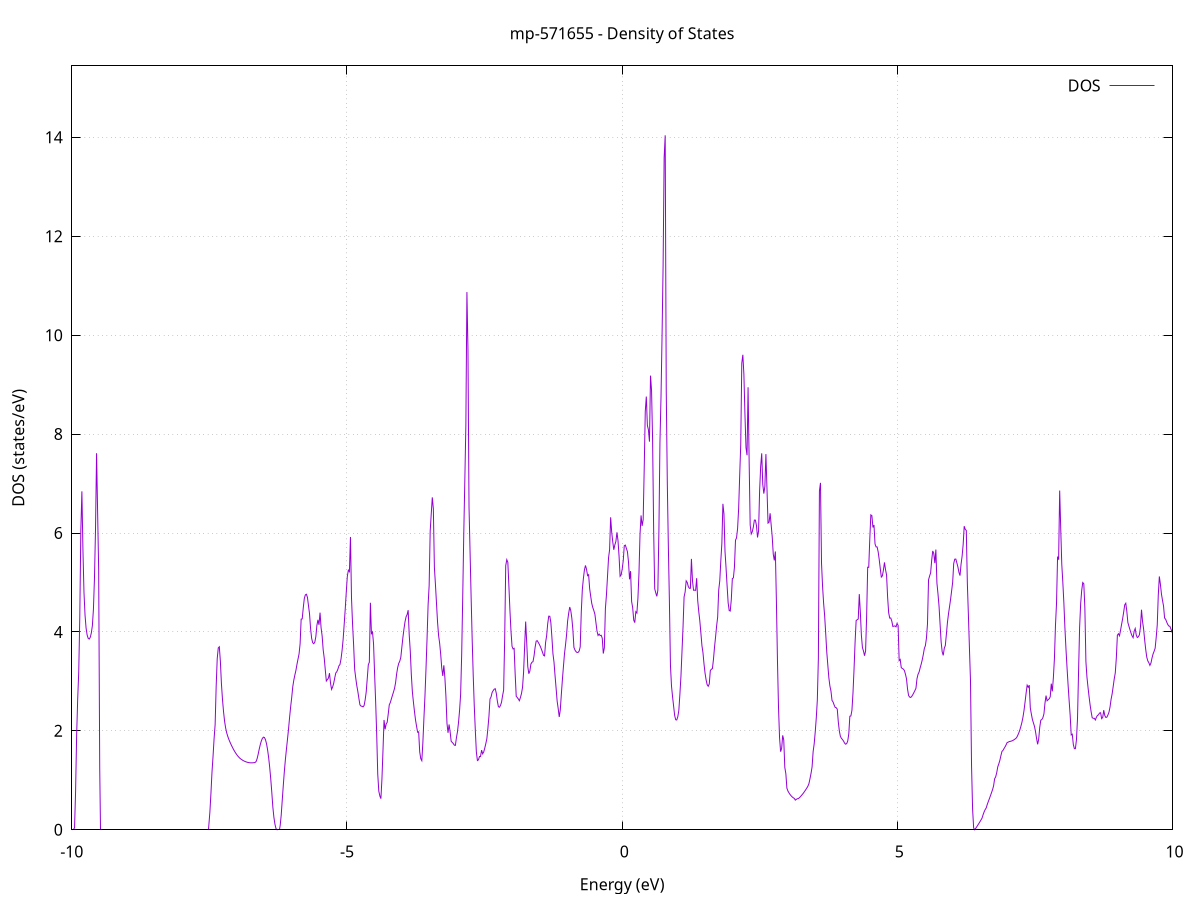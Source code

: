 set title 'mp-571655 - Density of States'
set xlabel 'Energy (eV)'
set ylabel 'DOS (states/eV)'
set grid
set xrange [-10:10]
set yrange [0:15.445]
set xzeroaxis lt -1
set terminal png size 800,600
set output 'mp-571655_dos_gnuplot.png'
plot '-' using 1:2 with lines title 'DOS'
-14.925500 0.000000
-14.906400 0.000000
-14.887300 0.000000
-14.868300 0.000000
-14.849200 0.000000
-14.830100 0.000000
-14.811100 0.000000
-14.792000 0.000000
-14.773000 0.000000
-14.753900 0.000000
-14.734800 0.000000
-14.715800 0.000000
-14.696700 0.000000
-14.677600 0.000000
-14.658600 0.000000
-14.639500 0.000000
-14.620400 0.000000
-14.601400 0.000000
-14.582300 0.000000
-14.563300 0.000000
-14.544200 0.000000
-14.525100 0.000000
-14.506100 0.000000
-14.487000 0.000000
-14.467900 0.000000
-14.448900 0.000000
-14.429800 0.000000
-14.410800 0.000000
-14.391700 0.000000
-14.372600 0.000000
-14.353600 0.000000
-14.334500 0.000000
-14.315400 0.000000
-14.296400 0.000000
-14.277300 0.000000
-14.258300 0.000000
-14.239200 0.000000
-14.220100 0.000000
-14.201100 0.000000
-14.182000 0.000000
-14.162900 0.000000
-14.143900 0.000000
-14.124800 0.000000
-14.105800 0.000000
-14.086700 0.000000
-14.067600 0.000000
-14.048600 0.000000
-14.029500 0.000000
-14.010400 0.000000
-13.991400 0.000000
-13.972300 0.000000
-13.953200 0.000000
-13.934200 0.000000
-13.915100 0.000000
-13.896100 0.000000
-13.877000 0.000000
-13.857900 0.000000
-13.838900 0.000000
-13.819800 0.000000
-13.800700 0.000000
-13.781700 0.000000
-13.762600 0.000000
-13.743600 0.000000
-13.724500 0.000000
-13.705400 0.000000
-13.686400 0.000000
-13.667300 0.000000
-13.648200 0.000000
-13.629200 0.000000
-13.610100 0.000000
-13.591100 0.000000
-13.572000 0.000000
-13.552900 0.000000
-13.533900 0.000000
-13.514800 0.000000
-13.495700 0.000000
-13.476700 0.000000
-13.457600 0.000000
-13.438600 0.000000
-13.419500 0.000000
-13.400400 0.000000
-13.381400 0.000000
-13.362300 0.000000
-13.343200 0.000000
-13.324200 0.000000
-13.305100 0.000000
-13.286000 0.000000
-13.267000 0.000000
-13.247900 0.000000
-13.228900 0.000000
-13.209800 0.000000
-13.190700 0.032200
-13.171700 2.361300
-13.152600 4.122900
-13.133500 6.116400
-13.114500 9.259800
-13.095400 17.766200
-13.076400 18.988000
-13.057300 19.574100
-13.038200 15.345800
-13.019200 7.773800
-13.000100 4.206300
-12.981000 0.000000
-12.962000 0.000000
-12.942900 0.000000
-12.923900 0.000000
-12.904800 0.000000
-12.885700 0.000000
-12.866700 0.000000
-12.847600 0.000000
-12.828500 0.000000
-12.809500 0.000000
-12.790400 0.000000
-12.771300 0.000000
-12.752300 0.000000
-12.733200 0.000000
-12.714200 0.000000
-12.695100 0.000000
-12.676000 0.000000
-12.657000 0.000000
-12.637900 0.000000
-12.618800 0.000000
-12.599800 0.000000
-12.580700 0.000000
-12.561700 0.000000
-12.542600 0.000000
-12.523500 0.000000
-12.504500 0.000000
-12.485400 0.000000
-12.466300 0.000000
-12.447300 0.000000
-12.428200 0.000000
-12.409200 0.000000
-12.390100 0.000000
-12.371000 0.000000
-12.352000 0.000000
-12.332900 0.000000
-12.313800 0.000000
-12.294800 0.000000
-12.275700 0.000000
-12.256700 0.000000
-12.237600 0.000000
-12.218500 0.000000
-12.199500 0.000000
-12.180400 0.000000
-12.161300 0.000000
-12.142300 0.000000
-12.123200 0.000000
-12.104100 0.000000
-12.085100 0.000000
-12.066000 0.000000
-12.047000 0.000000
-12.027900 0.000000
-12.008800 0.000000
-11.989800 0.000000
-11.970700 0.000000
-11.951600 0.000000
-11.932600 0.000000
-11.913500 0.000000
-11.894500 0.000000
-11.875400 0.000000
-11.856300 0.000000
-11.837300 0.000000
-11.818200 0.000000
-11.799100 0.000000
-11.780100 0.000000
-11.761000 0.000000
-11.742000 0.000000
-11.722900 0.000000
-11.703800 0.000000
-11.684800 0.000000
-11.665700 0.000000
-11.646600 0.000000
-11.627600 0.000000
-11.608500 0.000000
-11.589500 0.000000
-11.570400 0.000000
-11.551300 0.000000
-11.532300 0.000000
-11.513200 0.000000
-11.494100 0.000000
-11.475100 0.000000
-11.456000 0.000000
-11.436900 0.000000
-11.417900 0.000000
-11.398800 0.000000
-11.379800 0.000000
-11.360700 0.000000
-11.341600 0.000000
-11.322600 0.000000
-11.303500 0.000000
-11.284400 0.000000
-11.265400 0.000000
-11.246300 0.000000
-11.227300 0.000000
-11.208200 0.000000
-11.189100 0.000000
-11.170100 0.000000
-11.151000 0.000000
-11.131900 0.000000
-11.112900 0.000000
-11.093800 0.000000
-11.074800 10.331800
-11.055700 12.440000
-11.036600 15.597600
-11.017600 10.777300
-10.998500 10.005900
-10.979400 11.161900
-10.960400 12.027300
-10.941300 6.788300
-10.922300 4.799100
-10.903200 3.605800
-10.884100 2.681900
-10.865100 2.040500
-10.846000 1.706400
-10.826900 1.042300
-10.807900 0.666400
-10.788800 0.049300
-10.769700 0.000000
-10.750700 0.000000
-10.731600 0.000000
-10.712600 0.000000
-10.693500 0.000000
-10.674400 0.000000
-10.655400 0.000000
-10.636300 0.000000
-10.617200 0.000000
-10.598200 0.000000
-10.579100 0.000000
-10.560100 0.000000
-10.541000 0.000000
-10.521900 0.000000
-10.502900 0.000000
-10.483800 0.000000
-10.464700 0.000000
-10.445700 0.000000
-10.426600 0.000000
-10.407600 0.000000
-10.388500 0.000000
-10.369400 0.000000
-10.350400 0.000000
-10.331300 0.000000
-10.312200 0.000000
-10.293200 0.000000
-10.274100 0.000000
-10.255100 0.000000
-10.236000 0.000000
-10.216900 0.000000
-10.197900 0.000000
-10.178800 0.000000
-10.159700 0.000000
-10.140700 0.000000
-10.121600 0.000000
-10.102500 0.000000
-10.083500 0.000000
-10.064400 0.000000
-10.045400 0.000000
-10.026300 0.000000
-10.007200 0.000000
-9.988200 0.000000
-9.969100 0.000000
-9.950000 0.040800
-9.931000 0.775200
-9.911900 1.917800
-9.892900 2.640200
-9.873800 3.194700
-9.854700 4.300000
-9.835700 6.050700
-9.816600 6.842200
-9.797500 5.653000
-9.778500 4.797200
-9.759400 4.338900
-9.740400 4.078800
-9.721300 3.938200
-9.702200 3.870200
-9.683200 3.855500
-9.664100 3.892100
-9.645000 3.980100
-9.626000 4.127100
-9.606900 4.459000
-9.587900 5.085300
-9.568800 6.086900
-9.549700 7.614100
-9.530700 6.419100
-9.511600 5.245800
-9.492500 1.256500
-9.473500 0.000000
-9.454400 0.000000
-9.435300 0.000000
-9.416300 0.000000
-9.397200 0.000000
-9.378200 0.000000
-9.359100 0.000000
-9.340000 0.000000
-9.321000 0.000000
-9.301900 0.000000
-9.282800 0.000000
-9.263800 0.000000
-9.244700 0.000000
-9.225700 0.000000
-9.206600 0.000000
-9.187500 0.000000
-9.168500 0.000000
-9.149400 0.000000
-9.130300 0.000000
-9.111300 0.000000
-9.092200 0.000000
-9.073200 0.000000
-9.054100 0.000000
-9.035000 0.000000
-9.016000 0.000000
-8.996900 0.000000
-8.977800 0.000000
-8.958800 0.000000
-8.939700 0.000000
-8.920600 0.000000
-8.901600 0.000000
-8.882500 0.000000
-8.863500 0.000000
-8.844400 0.000000
-8.825300 0.000000
-8.806300 0.000000
-8.787200 0.000000
-8.768100 0.000000
-8.749100 0.000000
-8.730000 0.000000
-8.711000 0.000000
-8.691900 0.000000
-8.672800 0.000000
-8.653800 0.000000
-8.634700 0.000000
-8.615600 0.000000
-8.596600 0.000000
-8.577500 0.000000
-8.558500 0.000000
-8.539400 0.000000
-8.520300 0.000000
-8.501300 0.000000
-8.482200 0.000000
-8.463100 0.000000
-8.444100 0.000000
-8.425000 0.000000
-8.406000 0.000000
-8.386900 0.000000
-8.367800 0.000000
-8.348800 0.000000
-8.329700 0.000000
-8.310600 0.000000
-8.291600 0.000000
-8.272500 0.000000
-8.253400 0.000000
-8.234400 0.000000
-8.215300 0.000000
-8.196300 0.000000
-8.177200 0.000000
-8.158100 0.000000
-8.139100 0.000000
-8.120000 0.000000
-8.100900 0.000000
-8.081900 0.000000
-8.062800 0.000000
-8.043800 0.000000
-8.024700 0.000000
-8.005600 0.000000
-7.986600 0.000000
-7.967500 0.000000
-7.948400 0.000000
-7.929400 0.000000
-7.910300 0.000000
-7.891300 0.000000
-7.872200 0.000000
-7.853100 0.000000
-7.834100 0.000000
-7.815000 0.000000
-7.795900 0.000000
-7.776900 0.000000
-7.757800 0.000000
-7.738800 0.000000
-7.719700 0.000000
-7.700600 0.000000
-7.681600 0.000000
-7.662500 0.000000
-7.643400 0.000000
-7.624400 0.000000
-7.605300 0.000000
-7.586200 0.000000
-7.567200 0.000000
-7.548100 0.000000
-7.529100 0.000000
-7.510000 0.000000
-7.490900 0.358500
-7.471900 0.731400
-7.452800 1.160600
-7.433700 1.480500
-7.414700 1.839000
-7.395600 2.126400
-7.376600 2.900500
-7.357500 3.460900
-7.338400 3.677000
-7.319400 3.699800
-7.300300 3.406300
-7.281200 2.954600
-7.262200 2.641000
-7.243100 2.391800
-7.224100 2.198500
-7.205000 2.060400
-7.185900 1.963200
-7.166900 1.892100
-7.147800 1.831800
-7.128700 1.780400
-7.109700 1.733100
-7.090600 1.688500
-7.071600 1.646500
-7.052500 1.607200
-7.033400 1.570700
-7.014400 1.537800
-6.995300 1.508300
-6.976200 1.481900
-6.957200 1.458900
-6.938100 1.439300
-6.919000 1.422900
-6.900000 1.408800
-6.880900 1.396500
-6.861900 1.385800
-6.842800 1.376800
-6.823700 1.369300
-6.804700 1.363100
-6.785600 1.358400
-6.766500 1.355100
-6.747500 1.353300
-6.728400 1.352900
-6.709400 1.353900
-6.690300 1.356400
-6.671200 1.360600
-6.652200 1.377600
-6.633100 1.436100
-6.614000 1.524700
-6.595000 1.627700
-6.575900 1.718300
-6.556900 1.793100
-6.537800 1.846200
-6.518700 1.872600
-6.499700 1.865500
-6.480600 1.820800
-6.461500 1.738500
-6.442500 1.618600
-6.423400 1.461100
-6.404400 1.265900
-6.385300 1.033100
-6.366200 0.762700
-6.347200 0.463600
-6.328100 0.255400
-6.309000 0.114900
-6.290000 0.025100
-6.270900 0.001100
-6.251800 0.000000
-6.232800 0.000000
-6.213700 0.085500
-6.194700 0.297000
-6.175600 0.604300
-6.156500 0.903800
-6.137500 1.183100
-6.118400 1.426300
-6.099300 1.634700
-6.080300 1.836000
-6.061200 2.043700
-6.042200 2.277900
-6.023100 2.488400
-6.004000 2.675200
-5.985000 2.890200
-5.965900 3.026400
-5.946800 3.129300
-5.927800 3.221600
-5.908700 3.343200
-5.889700 3.450800
-5.870600 3.555600
-5.851500 3.760400
-5.832500 4.258600
-5.813400 4.263700
-5.794300 4.484200
-5.775300 4.675100
-5.756200 4.749600
-5.737100 4.762000
-5.718100 4.698500
-5.699000 4.529700
-5.680000 4.363700
-5.660900 4.063400
-5.641800 3.869900
-5.622800 3.782400
-5.603700 3.761900
-5.584600 3.793600
-5.565600 3.904500
-5.546500 4.131500
-5.527500 4.244900
-5.508400 4.143800
-5.489300 4.389700
-5.470300 4.080700
-5.451200 3.918800
-5.432100 3.637100
-5.413100 3.471400
-5.394000 3.233300
-5.375000 3.007500
-5.355900 3.036600
-5.336800 3.067600
-5.317800 3.167000
-5.298700 2.962300
-5.279600 2.838600
-5.260600 2.887800
-5.241500 2.960600
-5.222500 3.068600
-5.203400 3.170000
-5.184300 3.196000
-5.165300 3.246300
-5.146200 3.314500
-5.127100 3.342400
-5.108100 3.453700
-5.089000 3.626500
-5.069900 3.847300
-5.050900 4.147800
-5.031800 4.458200
-5.012800 4.802200
-4.993700 5.123700
-4.974600 5.248400
-4.955600 5.219100
-4.936500 5.920000
-4.917400 4.678300
-4.898400 4.158600
-4.879300 3.739300
-4.860300 3.245400
-4.841200 3.073400
-4.822100 2.919400
-4.803100 2.799800
-4.784000 2.660100
-4.764900 2.527000
-4.745900 2.501000
-4.726800 2.497100
-4.707800 2.484800
-4.688700 2.512600
-4.669600 2.626300
-4.650600 2.784200
-4.631500 3.055900
-4.612400 3.335300
-4.593400 3.388100
-4.574300 4.589800
-4.555300 3.967500
-4.536200 4.000100
-4.517100 3.759800
-4.498100 3.160900
-4.479000 2.590800
-4.459900 1.932600
-4.440900 1.127700
-4.421800 0.782300
-4.402700 0.683600
-4.383700 0.629000
-4.364600 1.024000
-4.345600 1.604100
-4.326500 2.220200
-4.307400 2.030900
-4.288400 2.136500
-4.269300 2.172800
-4.250200 2.340600
-4.231200 2.527100
-4.212100 2.573300
-4.193100 2.646100
-4.174000 2.716700
-4.154900 2.785100
-4.135900 2.856700
-4.116800 2.973200
-4.097700 3.150000
-4.078700 3.280000
-4.059600 3.363500
-4.040600 3.408700
-4.021500 3.488000
-4.002400 3.694500
-3.983400 3.890500
-3.964300 4.059900
-3.945200 4.206200
-3.926200 4.305600
-3.907100 4.350000
-3.888100 4.440500
-3.869000 3.943400
-3.849900 3.617800
-3.830900 3.142600
-3.811800 2.793200
-3.792700 2.582800
-3.773700 2.395100
-3.754600 2.222000
-3.735500 2.092900
-3.716500 1.972300
-3.697400 1.980900
-3.678400 1.576800
-3.659300 1.437900
-3.640200 1.397200
-3.621200 1.755900
-3.602100 2.246300
-3.583000 2.701700
-3.564000 3.256400
-3.544900 3.869500
-3.525900 4.543600
-3.506800 4.938600
-3.487700 6.043800
-3.468700 6.385100
-3.449600 6.720500
-3.430500 6.493200
-3.411500 5.303700
-3.392400 4.959300
-3.373400 4.582400
-3.354300 4.200400
-3.335200 3.928900
-3.316200 3.772000
-3.297100 3.551900
-3.278000 3.271200
-3.259000 3.110300
-3.239900 3.325500
-3.220900 3.080000
-3.201800 2.696700
-3.182700 2.149900
-3.163700 1.960800
-3.144600 2.129200
-3.125500 1.979800
-3.106500 1.788300
-3.087400 1.766800
-3.068300 1.743100
-3.049300 1.710600
-3.030200 1.706500
-3.011200 1.860500
-2.992100 1.982400
-2.973000 2.170800
-2.954000 2.413800
-2.934900 2.736900
-2.915800 3.536700
-2.896800 4.701800
-2.877700 5.990300
-2.858700 7.058400
-2.839600 8.184400
-2.820500 10.871300
-2.801500 9.713100
-2.782400 6.526800
-2.763300 5.618100
-2.744300 4.711700
-2.725200 3.862900
-2.706200 3.131100
-2.687100 2.513000
-2.668000 2.014200
-2.649000 1.573600
-2.629900 1.399800
-2.610800 1.414000
-2.591800 1.490600
-2.572700 1.490600
-2.553600 1.610400
-2.534600 1.535000
-2.515500 1.572300
-2.496500 1.650200
-2.477400 1.740600
-2.458300 1.841800
-2.439300 2.050500
-2.420200 2.293800
-2.401100 2.645500
-2.382100 2.685500
-2.363000 2.774700
-2.344000 2.812000
-2.324900 2.842900
-2.305800 2.852100
-2.286800 2.760300
-2.267700 2.601400
-2.248600 2.487700
-2.229600 2.478000
-2.210500 2.512800
-2.191500 2.580300
-2.172400 2.712300
-2.153300 2.823800
-2.134300 3.863400
-2.115200 5.341400
-2.096100 5.461700
-2.077100 5.409400
-2.058000 4.935400
-2.039000 4.440500
-2.019900 4.018400
-2.000800 3.709600
-1.981800 3.656200
-1.962700 3.668800
-1.943600 3.142800
-1.924600 2.698500
-1.905500 2.674100
-1.886400 2.644500
-1.867400 2.609200
-1.848300 2.674500
-1.829300 2.753600
-1.810200 2.877000
-1.791100 3.182200
-1.772100 3.695700
-1.753000 4.209700
-1.733900 3.784900
-1.714900 3.299600
-1.695800 3.155300
-1.676800 3.208500
-1.657700 3.351700
-1.638600 3.387500
-1.619600 3.399200
-1.600500 3.518600
-1.581400 3.689100
-1.562400 3.814800
-1.543300 3.823700
-1.524300 3.788300
-1.505200 3.750300
-1.486100 3.705100
-1.467100 3.652200
-1.448000 3.592600
-1.428900 3.528300
-1.409900 3.515700
-1.390800 3.788200
-1.371800 3.924800
-1.352700 4.164100
-1.333600 4.319000
-1.314600 4.316500
-1.295500 4.189700
-1.276400 3.893900
-1.257400 3.559700
-1.238300 3.392100
-1.219200 3.115600
-1.200200 2.864100
-1.181100 2.600300
-1.162100 2.451900
-1.143000 2.281500
-1.123900 2.425400
-1.104900 2.737400
-1.085800 3.033700
-1.066700 3.300300
-1.047700 3.558000
-1.028600 3.741000
-1.009600 3.945500
-0.990500 4.222000
-0.971400 4.378800
-0.952400 4.503700
-0.933300 4.430200
-0.914200 4.278600
-0.895200 4.044100
-0.876100 3.687300
-0.857100 3.633700
-0.838000 3.600700
-0.818900 3.584300
-0.799900 3.587200
-0.780800 3.614000
-0.761700 3.699000
-0.742700 4.399200
-0.723600 4.855400
-0.704600 5.076200
-0.685500 5.252800
-0.666400 5.344200
-0.647400 5.267600
-0.628300 5.138300
-0.609200 5.158100
-0.590200 4.873600
-0.571100 4.719300
-0.552000 4.575700
-0.533000 4.492200
-0.513900 4.430800
-0.494900 4.355900
-0.475800 4.185300
-0.456700 4.016500
-0.437700 3.929100
-0.418600 3.957300
-0.399500 3.925300
-0.380500 3.932300
-0.361400 3.872900
-0.342400 3.563500
-0.323300 3.680200
-0.304200 4.473900
-0.285200 4.749000
-0.266100 5.120500
-0.247000 5.500300
-0.228000 5.662200
-0.208900 6.318100
-0.189900 6.017400
-0.170800 5.823900
-0.151700 5.661400
-0.132700 5.760400
-0.113600 5.830900
-0.094500 6.013800
-0.075500 5.850900
-0.056400 5.537000
-0.037400 5.124800
-0.018300 5.152400
0.000800 5.268200
0.019800 5.439800
0.038900 5.744600
0.058000 5.756000
0.077000 5.687400
0.096100 5.623100
0.115200 5.418500
0.134200 5.063800
0.153300 5.230200
0.172300 4.614800
0.191400 4.490300
0.210500 4.237700
0.229500 4.188300
0.248600 4.409100
0.267700 4.381800
0.286700 4.680400
0.305800 5.189400
0.324800 5.975400
0.343900 6.355700
0.363000 6.143300
0.382000 6.269100
0.401100 7.301900
0.420200 8.458600
0.439200 8.759000
0.458300 8.177500
0.477300 8.087800
0.496400 7.847500
0.515500 9.182300
0.534500 8.877000
0.553600 7.866700
0.572700 6.050600
0.591700 4.872900
0.610800 4.790200
0.629900 4.719800
0.648900 4.840900
0.668000 6.052900
0.687000 7.831300
0.706100 8.748900
0.725200 9.986000
0.744200 11.403400
0.763300 13.592600
0.782400 14.041000
0.801400 8.876400
0.820500 7.012700
0.839500 5.739300
0.858600 4.623300
0.877700 3.324900
0.896700 2.907100
0.915800 2.692800
0.934900 2.503500
0.953900 2.312300
0.973000 2.225200
0.992000 2.219900
1.011100 2.284000
1.030200 2.415600
1.049200 2.738200
1.068300 3.099200
1.087400 3.602800
1.106400 4.104200
1.125500 4.709100
1.144500 4.807700
1.163600 5.033400
1.182700 5.002000
1.201700 4.918200
1.220800 4.882900
1.239900 4.882600
1.258900 5.477200
1.278000 5.034800
1.297100 4.843200
1.316100 4.844700
1.335200 4.841000
1.354200 5.086700
1.373300 4.632600
1.392400 4.410400
1.411400 4.223100
1.430500 3.982000
1.449600 3.725200
1.468600 3.581400
1.487700 3.349800
1.506700 3.163800
1.525800 3.029600
1.544900 2.932600
1.563900 2.901200
1.583000 2.947700
1.602100 3.217700
1.621100 3.245900
1.640200 3.258700
1.659200 3.443300
1.678300 3.691900
1.697400 3.896600
1.716400 4.118700
1.735500 4.299000
1.754600 4.847800
1.773600 5.031200
1.792700 5.437500
1.811700 5.786700
1.830800 6.590200
1.849900 6.389600
1.868900 5.629600
1.888000 5.296300
1.907100 4.929100
1.926100 4.588500
1.945200 4.432200
1.964300 4.422400
1.983300 4.656900
2.002400 5.079800
2.021400 5.091900
2.040500 5.310800
2.059600 5.853900
2.078600 5.902100
2.097700 6.091200
2.116800 6.494700
2.135800 7.157900
2.154900 7.788500
2.173900 9.433700
2.193000 9.603700
2.212100 9.210900
2.231100 8.407100
2.250200 7.726900
2.269300 7.572700
2.288300 8.946200
2.307400 7.460600
2.326400 6.163200
2.345500 5.980800
2.364600 6.026100
2.383600 6.121500
2.402700 6.261500
2.421800 6.260100
2.440800 6.148100
2.459900 5.910400
2.478900 6.040900
2.498000 6.860300
2.517100 7.347500
2.536100 7.611300
2.555200 6.983600
2.574300 6.797200
2.593300 6.940000
2.612400 7.596400
2.631500 6.898900
2.650500 6.200500
2.669600 6.217400
2.688600 6.399400
2.707700 6.164200
2.726800 5.924200
2.745800 5.571300
2.764900 5.446900
2.784000 5.626700
2.803000 4.617600
2.822100 3.427500
2.841100 2.475600
2.860200 1.860900
2.879300 1.579000
2.898300 1.646200
2.917400 1.908800
2.936500 1.815800
2.955500 1.261100
2.974600 1.132500
2.993600 0.841000
3.012700 0.782700
3.031800 0.745900
3.050800 0.714100
3.069900 0.687200
3.089000 0.665100
3.108000 0.648000
3.127100 0.635600
3.146100 0.599700
3.165200 0.616000
3.184300 0.627200
3.203300 0.631800
3.222400 0.649700
3.241500 0.672000
3.260500 0.696000
3.279600 0.722000
3.298700 0.749900
3.317700 0.779800
3.336800 0.811500
3.355800 0.844800
3.374900 0.880000
3.394000 0.932600
3.413000 1.033000
3.432100 1.140300
3.451200 1.270600
3.470200 1.579500
3.489300 1.736500
3.508300 1.977300
3.527400 2.259800
3.546500 2.623100
3.565500 3.465000
3.584600 6.851000
3.603700 7.014400
3.622700 5.387800
3.641800 4.918800
3.660800 4.580400
3.679900 4.322600
3.699000 3.964600
3.718000 3.593900
3.737100 3.328300
3.756200 3.071200
3.775200 2.904800
3.794300 2.804700
3.813400 2.614900
3.832400 2.584000
3.851500 2.524700
3.870500 2.474900
3.889600 2.467900
3.908700 2.439000
3.927700 2.179300
3.946800 1.996100
3.965900 1.887100
3.984900 1.847500
4.004000 1.824800
4.023000 1.792700
4.042100 1.751300
4.061200 1.730200
4.080200 1.742600
4.099300 1.796500
4.118400 1.944400
4.137400 2.295600
4.156500 2.301900
4.175500 2.417600
4.194600 2.771300
4.213700 3.248500
4.232700 3.795300
4.251800 4.229900
4.270900 4.246800
4.289900 4.260800
4.309000 4.765000
4.328000 4.399800
4.347100 3.931100
4.366200 3.683600
4.385200 3.614300
4.404300 3.519000
4.423400 3.615600
4.442400 4.317000
4.461500 5.308900
4.480600 5.305700
4.499600 5.877400
4.518700 6.367200
4.537700 6.351500
4.556800 6.112900
4.575900 6.162600
4.594900 5.779700
4.614000 5.719100
4.633100 5.718700
4.652100 5.618000
4.671200 5.462200
4.690200 5.280400
4.709300 5.109500
4.728400 5.133300
4.747400 5.251900
4.766500 5.405400
4.785600 5.260000
4.804600 5.149900
4.823700 4.703100
4.842700 4.388100
4.861800 4.279900
4.880900 4.281700
4.899900 4.218200
4.919000 4.110600
4.938100 4.117800
4.957100 4.121700
4.976200 4.103000
4.995200 4.172300
5.014300 4.132200
5.033400 3.420100
5.052400 3.443600
5.071500 3.279500
5.090600 3.260800
5.109600 3.248900
5.128700 3.219300
5.147800 3.145100
5.166800 3.051800
5.185900 2.842000
5.204900 2.715000
5.224000 2.683000
5.243100 2.675200
5.262100 2.696400
5.281200 2.731700
5.300300 2.772000
5.319300 2.814200
5.338400 2.860800
5.357400 3.055000
5.376500 3.144600
5.395600 3.189400
5.414600 3.272900
5.433700 3.348500
5.452800 3.436000
5.471800 3.541400
5.490900 3.664900
5.509900 3.722000
5.529000 3.872100
5.548100 4.162000
5.567100 5.053200
5.586200 5.129900
5.605300 5.194900
5.624300 5.449400
5.643400 5.637700
5.662400 5.585700
5.681500 5.390200
5.700600 5.666200
5.719600 4.987600
5.738700 4.771900
5.757800 4.524200
5.776800 4.160100
5.795900 3.800000
5.815000 3.598700
5.834000 3.526000
5.853100 3.669300
5.872100 3.724700
5.891200 3.948500
5.910300 4.186500
5.929300 4.362200
5.948400 4.508700
5.967500 4.658500
5.986500 4.827900
6.005600 5.003500
6.024600 5.384900
6.043700 5.471400
6.062800 5.473500
6.081800 5.396000
6.100900 5.313700
6.120000 5.203000
6.139000 5.139400
6.158100 5.370000
6.177100 5.530300
6.196200 5.765800
6.215300 6.138500
6.234300 6.074800
6.253400 6.051600
6.272500 4.980800
6.291500 4.344100
6.310600 3.661600
6.329600 3.010200
6.348700 1.289500
6.367800 0.415200
6.386800 0.036900
6.405900 0.000000
6.425000 0.030100
6.444000 0.061900
6.463100 0.094600
6.482200 0.128400
6.501200 0.163100
6.520300 0.198700
6.539300 0.235400
6.558400 0.304400
6.577500 0.362400
6.596500 0.408600
6.615600 0.442900
6.634700 0.514100
6.653700 0.571900
6.672800 0.629100
6.691800 0.687900
6.710900 0.748300
6.730000 0.810300
6.749000 0.886800
6.768100 1.031000
6.787200 1.071200
6.806200 1.154800
6.825300 1.273400
6.844300 1.333300
6.863400 1.405900
6.882500 1.500800
6.901500 1.584900
6.920600 1.606000
6.939700 1.644300
6.958700 1.679200
6.977800 1.720300
6.996900 1.765400
7.015900 1.771800
7.035000 1.785100
7.054000 1.787600
7.073100 1.793700
7.092200 1.802200
7.111200 1.813500
7.130300 1.828200
7.149400 1.842700
7.168400 1.864700
7.187500 1.907500
7.206500 1.957200
7.225600 2.015700
7.244700 2.089200
7.263700 2.171200
7.282800 2.275700
7.301900 2.411200
7.320900 2.581900
7.340000 2.761700
7.359000 2.923300
7.378100 2.880400
7.397200 2.923800
7.416200 2.464700
7.435300 2.341300
7.454400 2.230000
7.473400 2.159800
7.492500 2.089300
7.511500 1.981300
7.530600 1.843900
7.549700 1.727600
7.568700 1.833100
7.587800 2.072500
7.606900 2.215500
7.625900 2.229300
7.645000 2.266500
7.664100 2.345000
7.683100 2.563200
7.702200 2.712300
7.721200 2.607400
7.740300 2.629100
7.759400 2.648000
7.778400 2.688600
7.797500 2.954700
7.816600 2.798500
7.835600 3.076800
7.854700 3.463200
7.873700 4.135800
7.892800 4.580500
7.911900 5.523100
7.930900 5.461500
7.950000 6.858900
7.969100 6.089800
7.988100 5.369300
8.007200 5.003600
8.026200 4.588800
8.045300 4.077800
8.064400 3.656200
8.083400 3.282100
8.102500 2.935600
8.121600 2.616600
8.140600 2.313500
8.159700 1.917400
8.178700 1.932800
8.197800 1.726000
8.216900 1.641300
8.235900 1.640300
8.255000 1.821500
8.274100 2.251400
8.293100 3.192000
8.312200 4.092600
8.331300 4.572200
8.350300 4.840100
8.369400 4.999100
8.388400 4.974100
8.407500 4.490900
8.426600 3.400600
8.445600 3.085600
8.464700 2.882600
8.483800 2.694200
8.502800 2.525300
8.521900 2.383600
8.540900 2.265300
8.560000 2.253800
8.579100 2.254200
8.598100 2.219600
8.617200 2.275500
8.636300 2.311000
8.655300 2.324500
8.674400 2.360500
8.693400 2.366300
8.712500 2.246800
8.731600 2.269300
8.750600 2.418700
8.769700 2.310200
8.788800 2.271000
8.807800 2.276500
8.826900 2.321300
8.845900 2.377800
8.865000 2.483400
8.884100 2.637300
8.903100 2.746700
8.922200 2.896100
8.941300 3.049600
8.960300 3.171200
8.979400 3.472400
8.998500 3.933600
9.017500 3.964000
9.036600 3.921600
9.055600 4.030100
9.074700 4.152100
9.093800 4.265100
9.112800 4.401200
9.131900 4.548500
9.151000 4.579900
9.170000 4.417600
9.189100 4.190100
9.208100 4.116200
9.227200 4.044000
9.246300 3.976600
9.265300 3.920100
9.284400 3.884300
9.303500 4.016500
9.322500 4.069500
9.341600 3.935900
9.360600 3.887000
9.379700 3.901900
9.398800 3.942100
9.417800 4.100300
9.436900 4.449400
9.456000 4.210000
9.475000 4.060800
9.494100 3.839300
9.513100 3.647800
9.532200 3.490800
9.551300 3.414500
9.570300 3.377700
9.589400 3.323700
9.608500 3.370400
9.627500 3.471400
9.646600 3.553600
9.665700 3.607800
9.684700 3.671100
9.703800 3.888700
9.722800 4.139300
9.741900 4.749900
9.761000 5.121700
9.780000 4.965600
9.799100 4.768400
9.818200 4.638400
9.837200 4.524500
9.856300 4.280800
9.875300 4.256600
9.894400 4.200500
9.913500 4.151700
9.932500 4.120300
9.951600 4.114900
9.970700 4.062000
9.989700 4.003100
10.008800 4.064700
10.027800 4.172500
10.046900 4.277000
10.066000 4.115400
10.085000 4.671700
10.104100 4.096800
10.123200 3.753600
10.142200 3.794000
10.161300 4.000500
10.180400 4.113700
10.199400 3.924400
10.218500 3.366400
10.237500 2.828900
10.256600 2.797900
10.275700 2.813400
10.294700 2.847300
10.313800 2.909100
10.332900 3.000100
10.351900 3.426900
10.371000 3.807200
10.390000 3.518700
10.409100 3.611300
10.428200 3.422400
10.447200 3.357300
10.466300 3.581400
10.485400 3.274900
10.504400 3.145100
10.523500 2.977300
10.542500 2.482700
10.561600 2.256500
10.580700 2.083800
10.599700 1.906200
10.618800 1.729700
10.637900 1.662400
10.656900 1.658300
10.676000 1.698700
10.695000 1.763500
10.714100 1.834700
10.733200 1.941500
10.752200 2.086900
10.771300 2.269000
10.790400 2.522900
10.809400 2.729400
10.828500 2.839100
10.847600 2.983500
10.866600 3.130800
10.885700 3.536000
10.904700 4.757900
10.923800 5.856800
10.942900 6.447600
10.961900 5.751800
10.981000 5.693200
11.000100 7.275100
11.019100 7.196200
11.038200 7.465800
11.057200 7.491300
11.076300 7.834300
11.095400 7.109500
11.114400 6.368300
11.133500 6.457600
11.152600 6.732500
11.171600 7.964500
11.190700 8.090100
11.209700 6.666100
11.228800 5.849600
11.247900 5.522800
11.266900 6.067400
11.286000 6.304400
11.305100 5.580700
11.324100 5.017800
11.343200 4.363800
11.362200 4.232000
11.381300 4.280500
11.400400 4.283700
11.419400 4.329700
11.438500 4.432900
11.457600 4.660400
11.476600 4.909500
11.495700 4.972400
11.514800 5.023000
11.533800 5.115700
11.552900 4.761200
11.571900 4.548100
11.591000 4.350300
11.610100 4.143400
11.629100 4.062800
11.648200 4.473700
11.667300 4.559400
11.686300 4.901500
11.705400 5.083500
11.724400 5.305300
11.743500 5.561700
11.762600 5.816300
11.781600 6.183600
11.800700 7.006500
11.819800 7.339000
11.838800 7.642600
11.857900 7.230100
11.876900 6.943800
11.896000 6.909900
11.915100 7.024200
11.934100 7.066500
11.953200 7.145000
11.972300 7.218100
11.991300 7.391800
12.010400 7.815800
12.029400 8.397800
12.048500 8.559600
12.067600 7.824500
12.086600 7.288000
12.105700 7.185500
12.124800 7.384500
12.143800 7.184300
12.162900 6.917500
12.182000 6.708000
12.201000 6.729800
12.220100 6.517800
12.239100 6.457900
12.258200 6.875700
12.277300 6.502500
12.296300 6.432500
12.315400 6.439100
12.334500 6.499200
12.353500 6.589800
12.372600 6.880100
12.391600 6.784600
12.410700 6.680300
12.429800 6.569800
12.448800 6.082400
12.467900 6.082900
12.487000 5.808500
12.506000 5.378700
12.525100 5.714200
12.544100 5.292800
12.563200 5.199000
12.582300 4.896400
12.601300 4.863000
12.620400 4.782100
12.639500 3.856500
12.658500 3.475300
12.677600 3.371600
12.696600 3.327500
12.715700 3.307000
12.734800 2.985100
12.753800 2.743800
12.772900 2.778200
12.792000 2.911200
12.811000 3.008900
12.830100 3.142700
12.849200 3.226600
12.868200 3.434300
12.887300 3.785800
12.906300 4.012700
12.925400 4.481800
12.944500 4.927700
12.963500 5.506800
12.982600 5.561200
13.001700 5.715000
13.020700 5.768000
13.039800 5.679200
13.058800 5.481700
13.077900 5.484800
13.097000 5.355600
13.116000 5.279600
13.135100 4.763100
13.154200 4.937500
13.173200 5.061200
13.192300 4.941100
13.211300 4.901600
13.230400 4.358900
13.249500 3.960500
13.268500 3.734800
13.287600 3.524000
13.306700 3.355600
13.325700 3.397300
13.344800 3.518200
13.363900 3.491600
13.382900 2.897300
13.402000 2.642200
13.421000 2.392300
13.440100 2.082600
13.459200 1.951900
13.478200 1.928900
13.497300 1.952400
13.516400 1.978000
13.535400 2.005500
13.554500 2.034700
13.573500 2.065000
13.592600 2.083400
13.611700 2.097400
13.630700 2.104300
13.649800 2.145400
13.668900 2.201800
13.687900 2.327300
13.707000 2.301900
13.726000 2.042000
13.745100 1.866100
13.764200 1.741500
13.783200 1.646900
13.802300 1.561000
13.821400 1.488000
13.840400 1.448700
13.859500 1.416800
13.878500 1.392000
13.897600 1.380200
13.916700 1.420300
13.935700 1.543300
13.954800 1.584400
13.973900 1.607200
13.992900 1.666400
14.012000 1.754000
14.031100 1.781000
14.050100 1.808700
14.069200 1.869400
14.088200 2.063000
14.107300 2.344100
14.126400 2.573900
14.145400 2.970700
14.164500 4.143600
14.183600 3.837500
14.202600 4.054600
14.221700 4.363800
14.240700 4.549300
14.259800 4.884300
14.278900 5.575000
14.297900 6.473600
14.317000 7.896600
14.336100 8.563700
14.355100 8.287900
14.374200 7.621800
14.393200 7.440400
14.412300 7.006100
14.431400 7.139800
14.450400 7.042900
14.469500 6.729200
14.488600 6.275700
14.507600 5.905600
14.526700 5.661200
14.545700 5.484800
14.564800 5.275200
14.583900 4.950800
14.602900 4.737300
14.622000 4.547300
14.641100 4.468800
14.660100 4.403200
14.679200 4.305500
14.698300 4.224900
14.717300 4.062900
14.736400 3.860400
14.755400 3.777800
14.774500 3.676600
14.793600 3.752100
14.812600 3.977500
14.831700 3.954600
14.850800 3.861000
14.869800 3.610200
14.888900 3.317100
14.907900 3.125400
14.927000 3.049000
14.946100 3.024400
14.965100 2.956300
14.984200 2.847000
15.003300 2.815600
15.022300 3.049700
15.041400 3.556900
15.060400 4.115900
15.079500 4.700800
15.098600 5.147200
15.117600 4.832300
15.136700 4.922000
15.155800 5.020800
15.174800 5.130600
15.193900 5.199000
15.212900 5.156800
15.232000 5.161700
15.251100 5.215900
15.270100 5.259300
15.289200 5.263300
15.308300 5.548300
15.327300 5.652000
15.346400 5.889400
15.365500 6.112900
15.384500 5.992700
15.403600 6.018300
15.422600 6.112300
15.441700 6.296500
15.460800 6.452100
15.479800 6.320300
15.498900 6.361900
15.518000 6.747200
15.537000 6.931200
15.556100 7.147000
15.575100 7.571800
15.594200 7.067400
15.613300 7.211300
15.632300 7.513000
15.651400 7.172600
15.670500 6.538200
15.689500 6.185900
15.708600 6.131100
15.727600 6.248500
15.746700 5.594500
15.765800 5.725400
15.784800 6.260900
15.803900 5.966800
15.823000 5.929400
15.842000 6.023600
15.861100 6.209500
15.880100 6.408900
15.899200 6.204400
15.918300 6.018900
15.937300 5.728100
15.956400 5.736800
15.975500 5.989700
15.994500 6.462200
16.013600 6.990900
16.032700 7.743800
16.051700 8.704400
16.070800 9.393500
16.089800 9.227100
16.108900 8.839100
16.128000 8.414900
16.147000 8.265400
16.166100 8.194000
16.185200 7.609400
16.204200 6.477000
16.223300 5.837900
16.242300 5.435700
16.261400 5.634600
16.280500 5.853200
16.299500 6.798200
16.318600 6.090700
16.337700 6.165300
16.356700 6.331900
16.375800 6.500100
16.394800 6.681400
16.413900 6.839700
16.433000 7.066200
16.452000 6.944800
16.471100 6.990900
16.490200 6.978900
16.509200 6.583600
16.528300 6.121400
16.547400 6.086200
16.566400 5.399400
16.585500 5.010600
16.604500 5.119500
16.623600 5.066800
16.642700 5.212400
16.661700 5.167000
16.680800 5.048000
16.699900 4.632000
16.718900 4.577900
16.738000 4.599100
16.757000 4.665300
16.776100 4.733000
16.795200 4.819800
16.814200 4.926900
16.833300 5.037200
16.852400 5.167200
16.871400 5.360700
16.890500 5.855400
16.909500 6.358600
16.928600 6.257300
16.947700 5.969200
16.966700 5.875000
16.985800 5.677200
17.004900 5.376600
17.023900 5.072100
17.043000 4.708700
17.062000 4.744100
17.081100 4.780500
17.100200 4.833800
17.119200 4.897500
17.138300 4.984100
17.157400 5.123900
17.176400 5.222500
17.195500 5.334700
17.214600 5.510900
17.233600 5.725400
17.252700 6.088400
17.271700 6.743500
17.290800 7.274000
17.309900 7.369400
17.328900 7.099400
17.348000 6.367900
17.367100 5.730200
17.386100 5.352600
17.405200 5.294300
17.424200 5.249600
17.443300 5.267800
17.462400 5.399700
17.481400 5.427900
17.500500 5.624900
17.519600 5.831000
17.538600 6.237200
17.557700 6.568200
17.576700 6.521800
17.595800 6.390900
17.614900 6.373800
17.633900 6.334100
17.653000 6.411500
17.672100 6.562100
17.691100 6.817900
17.710200 6.503600
17.729200 6.109400
17.748300 5.893200
17.767400 5.795700
17.786400 5.738000
17.805500 5.768400
17.824600 5.872200
17.843600 5.831500
17.862700 5.470200
17.881800 5.159300
17.900800 4.913500
17.919900 4.636100
17.938900 4.468000
17.958000 4.404100
17.977100 4.463600
17.996100 4.462500
18.015200 4.747700
18.034300 4.421900
18.053300 5.169900
18.072400 5.284600
18.091400 5.467100
18.110500 5.522700
18.129600 5.536200
18.148600 5.569100
18.167700 5.455000
18.186800 6.381900
18.205800 7.058400
18.224900 7.082900
18.243900 6.918800
18.263000 6.834000
18.282100 6.462500
18.301100 5.976000
18.320200 5.504200
18.339300 5.311800
18.358300 5.209400
18.377400 4.947500
18.396400 4.916400
18.415500 4.274100
18.434600 4.033700
18.453600 3.853100
18.472700 4.293100
18.491800 4.729700
18.510800 5.779400
18.529900 6.421200
18.549000 6.542600
18.568000 6.191800
18.587100 6.007600
18.606100 5.547900
18.625200 6.064800
18.644300 5.857900
18.663300 5.276200
18.682400 4.759900
18.701500 4.801800
18.720500 5.477500
18.739600 6.846200
18.758600 7.249300
18.777700 7.327100
18.796800 7.344000
18.815800 6.982400
18.834900 6.743700
18.854000 5.992900
18.873000 5.494300
18.892100 5.184500
18.911100 5.135100
18.930200 4.958900
18.949300 5.045400
18.968300 5.266400
18.987400 5.261300
19.006500 4.797900
19.025500 4.726600
19.044600 4.881700
19.063600 5.143800
19.082700 5.319400
19.101800 5.536000
19.120800 5.413100
19.139900 5.314000
19.159000 5.252600
19.178000 5.294200
19.197100 5.506300
19.216200 5.563200
19.235200 5.729800
19.254300 5.838500
19.273300 5.856300
19.292400 5.848100
19.311500 5.795200
19.330500 5.852900
19.349600 6.019900
19.368700 6.325000
19.387700 6.739200
19.406800 7.325600
19.425800 9.012400
19.444900 8.728300
19.464000 8.063400
19.483000 7.434600
19.502100 6.759300
19.521200 6.169700
19.540200 6.345700
19.559300 6.666400
19.578300 7.127000
19.597400 8.922200
19.616500 9.297500
19.635500 8.672700
19.654600 7.033400
19.673700 5.361400
19.692700 4.778800
19.711800 4.810500
19.730800 5.390100
19.749900 6.009800
19.769000 6.596900
19.788000 7.251100
19.807100 7.662000
19.826200 7.704300
19.845200 8.197500
19.864300 8.757900
19.883400 9.528900
19.902400 9.733800
19.921500 8.904200
19.940500 8.135700
19.959600 6.674800
19.978700 6.048200
19.997700 5.675800
20.016800 5.934600
20.035900 5.888200
20.054900 5.865600
20.074000 5.924700
20.093000 6.014300
20.112100 6.149100
20.131200 6.481400
20.150200 6.904300
20.169300 7.080200
20.188400 7.154700
20.207400 7.003200
20.226500 6.587400
20.245500 6.236000
20.264600 6.038400
20.283700 5.900100
20.302700 6.259600
20.321800 6.464300
20.340900 6.788200
20.359900 6.645400
20.379000 6.251700
20.398100 5.080800
20.417100 5.060300
20.436200 5.257300
20.455200 5.368200
20.474300 5.776000
20.493400 6.146700
20.512400 6.097200
20.531500 5.957800
20.550600 5.670100
20.569600 5.627600
20.588700 5.914200
20.607700 6.278300
20.626800 6.699100
20.645900 7.093100
20.664900 7.612900
20.684000 8.004100
20.703100 7.852700
20.722100 7.038500
20.741200 6.653500
20.760200 6.408600
20.779300 6.144700
20.798400 5.910700
20.817400 5.910100
20.836500 6.129500
20.855600 6.427000
20.874600 6.634600
20.893700 6.700300
20.912700 6.657100
20.931800 6.417600
20.950900 5.945600
20.969900 5.411000
20.989000 5.078500
21.008100 4.781100
21.027100 5.016700
21.046200 5.992600
21.065300 5.983600
21.084300 6.230500
21.103400 6.279400
21.122400 6.492700
21.141500 6.028900
21.160600 4.938100
21.179600 4.380500
21.198700 3.280100
21.217800 2.289100
21.236800 1.534200
21.255900 1.041500
21.274900 0.744300
21.294000 0.665500
21.313100 0.585500
21.332100 0.538200
21.351200 0.452800
21.370300 0.031800
21.389300 0.020600
21.408400 0.011700
21.427400 0.005400
21.446500 0.001500
21.465600 0.000000
21.484600 0.000000
21.503700 0.000000
21.522800 0.000000
21.541800 0.000000
21.560900 0.000000
21.579900 0.000000
21.599000 0.000000
21.618100 0.000000
21.637100 0.000000
21.656200 0.000000
21.675300 0.000000
21.694300 0.000000
21.713400 0.000000
21.732500 0.000000
21.751500 0.000000
21.770600 0.000000
21.789600 0.000000
21.808700 0.000000
21.827800 0.000000
21.846800 0.000000
21.865900 0.000000
21.885000 0.000000
21.904000 0.000000
21.923100 0.000000
21.942100 0.000000
21.961200 0.000000
21.980300 0.000000
21.999300 0.000000
22.018400 0.000000
22.037500 0.000000
22.056500 0.000000
22.075600 0.000000
22.094600 0.000000
22.113700 0.000000
22.132800 0.000000
22.151800 0.000000
22.170900 0.000000
22.190000 0.000000
22.209000 0.000000
22.228100 0.000000
22.247100 0.000000
22.266200 0.000000
22.285300 0.000000
22.304300 0.000000
22.323400 0.000000
22.342500 0.000000
22.361500 0.000000
22.380600 0.000000
22.399700 0.000000
22.418700 0.000000
22.437800 0.000000
22.456800 0.000000
22.475900 0.000000
22.495000 0.000000
22.514000 0.000000
22.533100 0.000000
22.552200 0.000000
22.571200 0.000000
22.590300 0.000000
22.609300 0.000000
22.628400 0.000000
22.647500 0.000000
22.666500 0.000000
22.685600 0.000000
22.704700 0.000000
22.723700 0.000000
22.742800 0.000000
22.761800 0.000000
22.780900 0.000000
22.800000 0.000000
22.819000 0.000000
22.838100 0.000000
22.857200 0.000000
22.876200 0.000000
22.895300 0.000000
22.914300 0.000000
22.933400 0.000000
22.952500 0.000000
22.971500 0.000000
22.990600 0.000000
23.009700 0.000000
23.028700 0.000000
23.047800 0.000000
23.066900 0.000000
23.085900 0.000000
23.105000 0.000000
23.124000 0.000000
23.143100 0.000000
23.162200 0.000000
23.181200 0.000000
23.200300 0.000000
e
